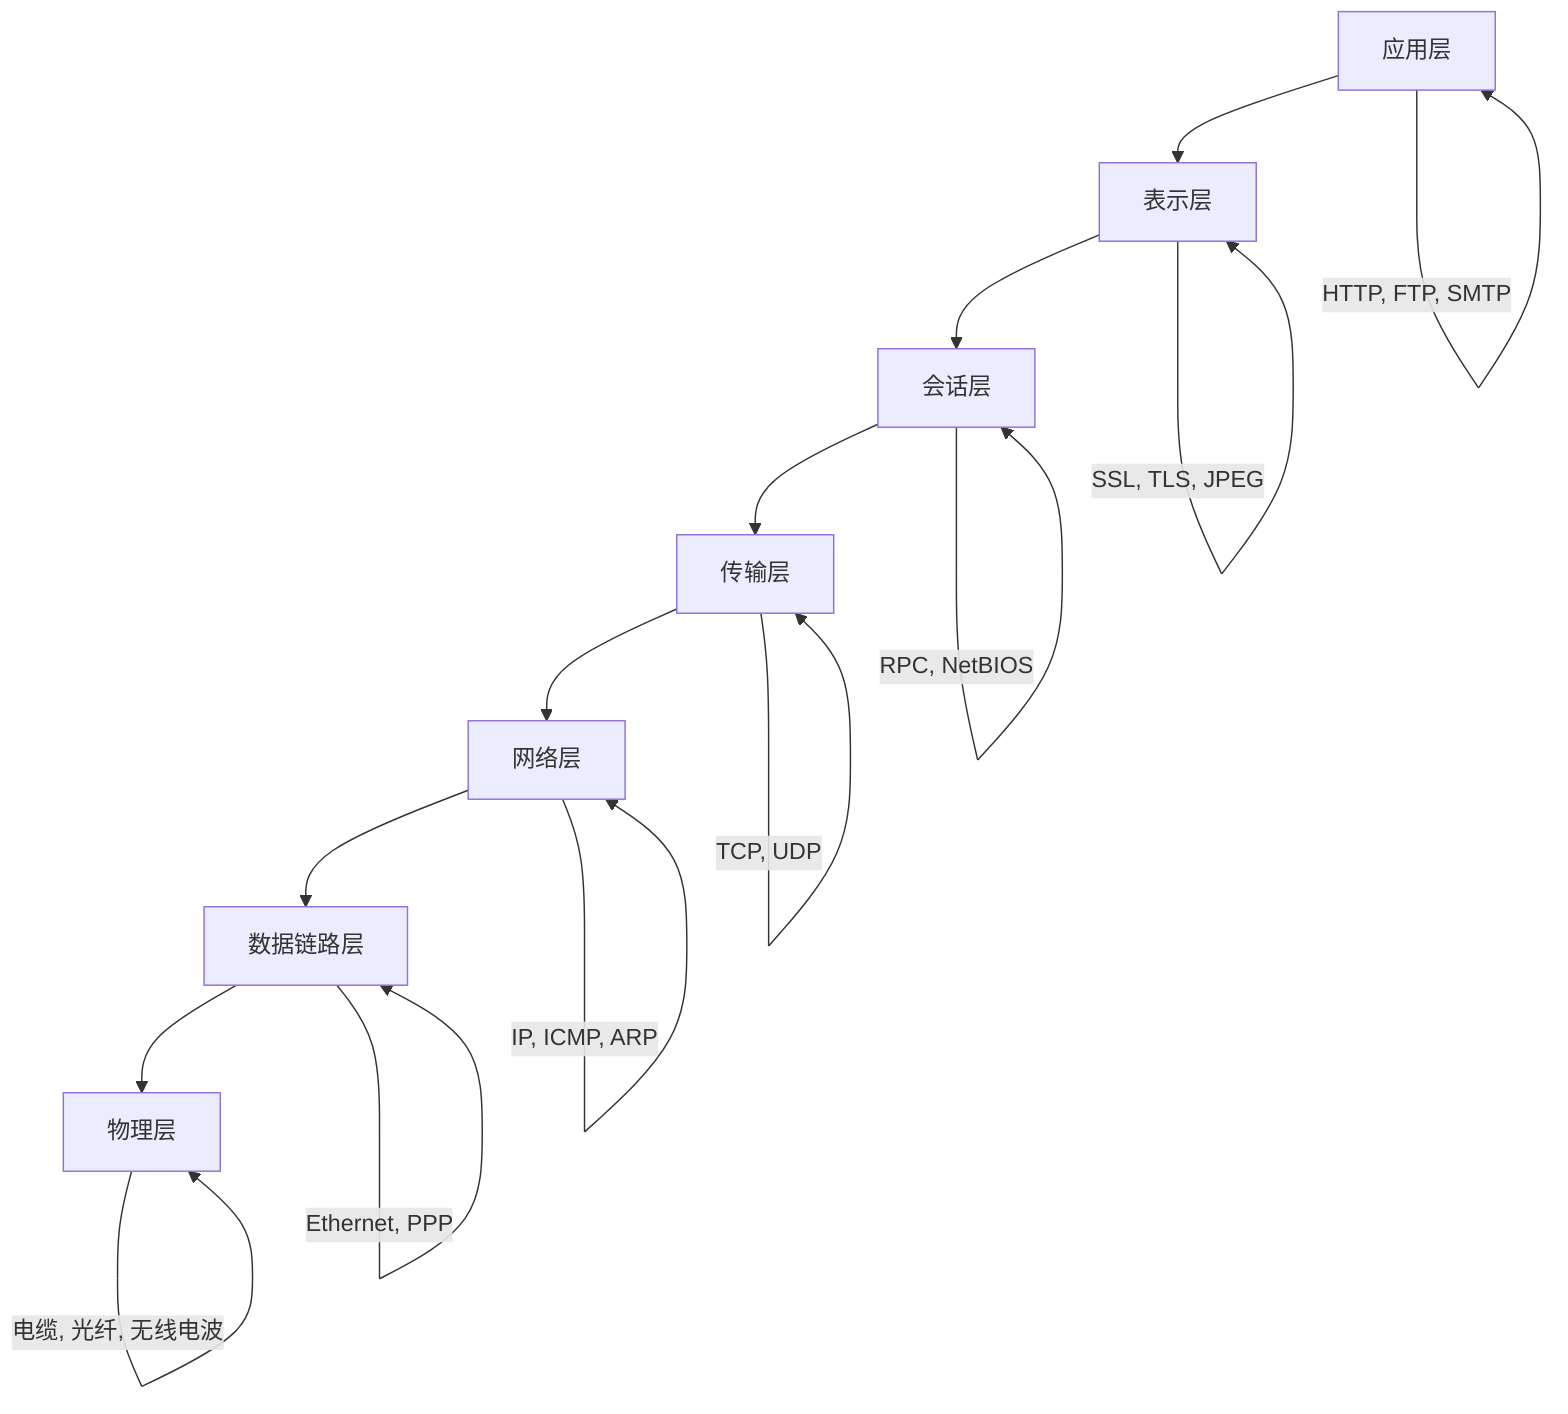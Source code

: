 graph TD
    A[应用层] --> B[表示层]
    B --> C[会话层]
    C --> D[传输层]
    D --> E[网络层]
    E --> F[数据链路层]
    F --> G[物理层]

    A -->|HTTP, FTP, SMTP| A
    B -->|SSL, TLS, JPEG| B
    C -->|RPC, NetBIOS| C
    D -->|TCP, UDP| D
    E -->|IP, ICMP, ARP| E
    F -->|Ethernet, PPP| F
    G -->|电缆, 光纤, 无线电波| G
